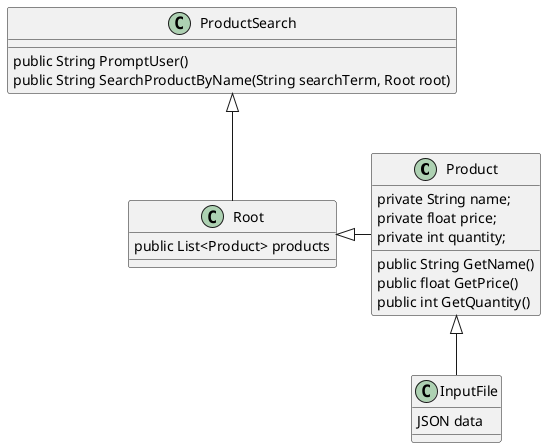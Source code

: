 @startuml
'https://plantuml.com/class-diagram

Product <|-- InputFile
Root <|- Product
ProductSearch <|-- Root

class Root {
public List<Product> products
}
class Product
{
    private String name;
    private float price;
    private int quantity;
    public String GetName()
    public float GetPrice()
    public int GetQuantity()
}
class InputFile
{
JSON data
}
class ProductSearch
{
public String PromptUser()
public String SearchProductByName(String searchTerm, Root root)
}

@enduml